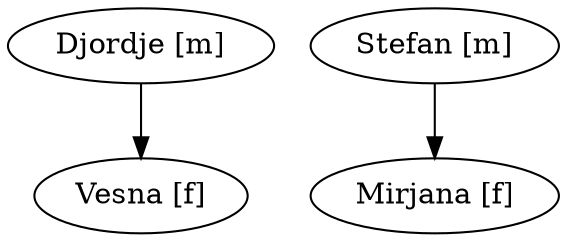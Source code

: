 digraph FamilyTree
{
  "Djordje [m]" -> "Vesna [f]";
  "Mirjana [f]";
  "Stefan [m]" -> "Mirjana [f]";
  "Vesna [f]";
}